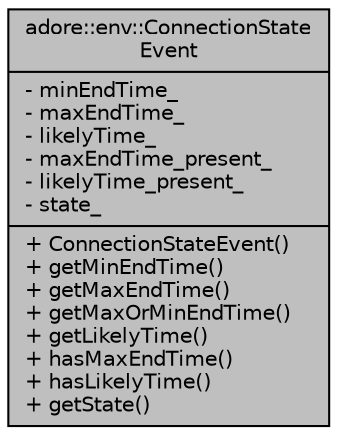 digraph "adore::env::ConnectionStateEvent"
{
 // LATEX_PDF_SIZE
  edge [fontname="Helvetica",fontsize="10",labelfontname="Helvetica",labelfontsize="10"];
  node [fontname="Helvetica",fontsize="10",shape=record];
  Node1 [label="{adore::env::ConnectionState\lEvent\n|- minEndTime_\l- maxEndTime_\l- likelyTime_\l- maxEndTime_present_\l- likelyTime_present_\l- state_\l|+ ConnectionStateEvent()\l+ getMinEndTime()\l+ getMaxEndTime()\l+ getMaxOrMinEndTime()\l+ getLikelyTime()\l+ hasMaxEndTime()\l+ hasLikelyTime()\l+ getState()\l}",height=0.2,width=0.4,color="black", fillcolor="grey75", style="filled", fontcolor="black",tooltip=" "];
}
